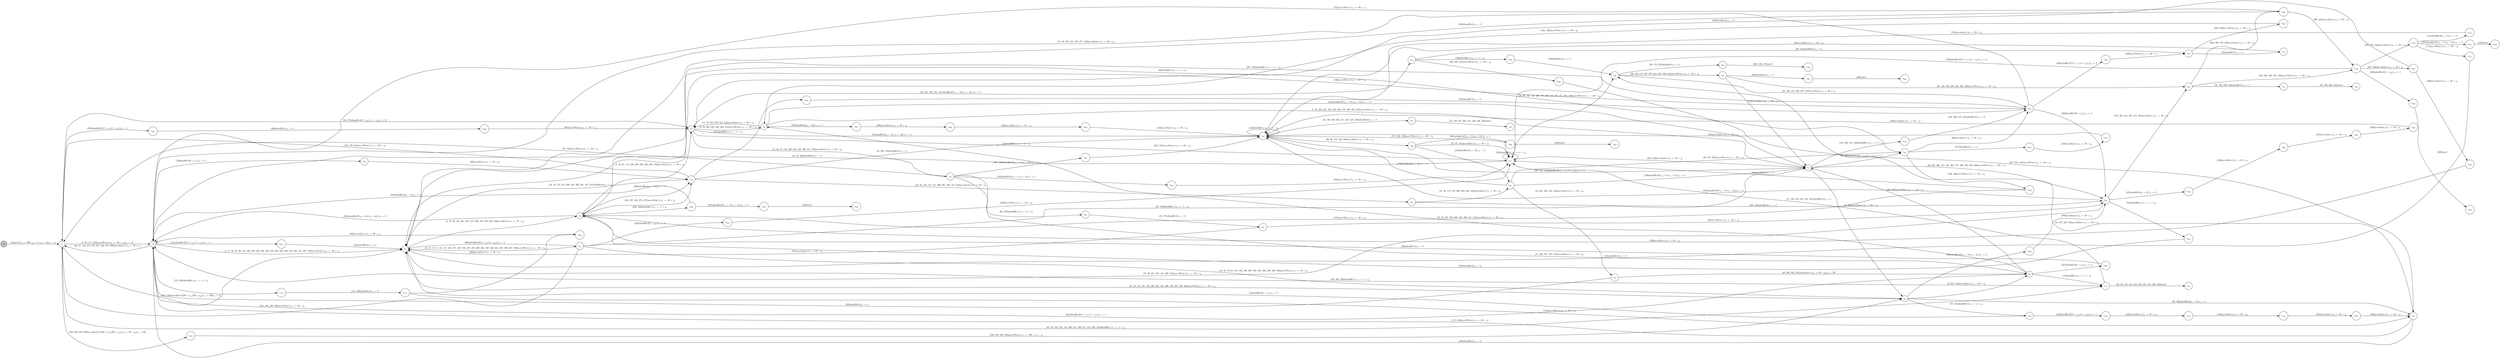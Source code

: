 digraph EFSM{
  graph [rankdir="LR", fontname="Latin Modern Math"];
  node [color="black", fillcolor="white", shape="circle", style="filled", fontname="Latin Modern Math"];
  edge [fontname="Latin Modern Math"];

  s0[fillcolor="gray", label=<s<sub>0</sub>>];
  s1[label=<s<sub>1</sub>>];
  s2[label=<s<sub>2</sub>>];
  s3[label=<s<sub>3</sub>>];
  s4[label=<s<sub>4</sub>>];
  s5[label=<s<sub>5</sub>>];
  s6[label=<s<sub>6</sub>>];
  s7[label=<s<sub>7</sub>>];
  s8[label=<s<sub>8</sub>>];
  s9[label=<s<sub>9</sub>>];
  s12[label=<s<sub>12</sub>>];
  s14[label=<s<sub>14</sub>>];
  s15[label=<s<sub>15</sub>>];
  s18[label=<s<sub>18</sub>>];
  s24[label=<s<sub>24</sub>>];
  s25[label=<s<sub>25</sub>>];
  s26[label=<s<sub>26</sub>>];
  s28[label=<s<sub>28</sub>>];
  s29[label=<s<sub>29</sub>>];
  s30[label=<s<sub>30</sub>>];
  s31[label=<s<sub>31</sub>>];
  s32[label=<s<sub>32</sub>>];
  s36[label=<s<sub>36</sub>>];
  s38[label=<s<sub>38</sub>>];
  s40[label=<s<sub>40</sub>>];
  s41[label=<s<sub>41</sub>>];
  s42[label=<s<sub>42</sub>>];
  s47[label=<s<sub>47</sub>>];
  s52[label=<s<sub>52</sub>>];
  s53[label=<s<sub>53</sub>>];
  s60[label=<s<sub>60</sub>>];
  s64[label=<s<sub>64</sub>>];
  s66[label=<s<sub>66</sub>>];
  s67[label=<s<sub>67</sub>>];
  s73[label=<s<sub>73</sub>>];
  s83[label=<s<sub>83</sub>>];
  s92[label=<s<sub>92</sub>>];
  s93[label=<s<sub>93</sub>>];
  s94[label=<s<sub>94</sub>>];
  s99[label=<s<sub>99</sub>>];
  s100[label=<s<sub>100</sub>>];
  s102[label=<s<sub>102</sub>>];
  s103[label=<s<sub>103</sub>>];
  s104[label=<s<sub>104</sub>>];
  s105[label=<s<sub>105</sub>>];
  s112[label=<s<sub>112</sub>>];
  s113[label=<s<sub>113</sub>>];
  s134[label=<s<sub>134</sub>>];
  s149[label=<s<sub>149</sub>>];
  s150[label=<s<sub>150</sub>>];
  s151[label=<s<sub>151</sub>>];
  s156[label=<s<sub>156</sub>>];
  s164[label=<s<sub>164</sub>>];
  s171[label=<s<sub>171</sub>>];
  s182[label=<s<sub>182</sub>>];
  s189[label=<s<sub>189</sub>>];
  s200[label=<s<sub>200</sub>>];
  s204[label=<s<sub>204</sub>>];
  s211[label=<s<sub>211</sub>>];
  s217[label=<s<sub>217</sub>>];
  s218[label=<s<sub>218</sub>>];
  s226[label=<s<sub>226</sub>>];
  s234[label=<s<sub>234</sub>>];
  s247[label=<s<sub>247</sub>>];
  s248[label=<s<sub>248</sub>>];
  s275[label=<s<sub>275</sub>>];
  s327[label=<s<sub>327</sub>>];
  s331[label=<s<sub>331</sub>>];
  s338[label=<s<sub>338</sub>>];
  s339[label=<s<sub>339</sub>>];
  s368[label=<s<sub>368</sub>>];
  s387[label=<s<sub>387</sub>>];
  s388[label=<s<sub>388</sub>>];
  s407[label=<s<sub>407</sub>>];
  s408[label=<s<sub>408</sub>>];
  s409[label=<s<sub>409</sub>>];
  s428[label=<s<sub>428</sub>>];
  s430[label=<s<sub>430</sub>>];
  s435[label=<s<sub>435</sub>>];
  s436[label=<s<sub>436</sub>>];
  s437[label=<s<sub>437</sub>>];
  s438[label=<s<sub>438</sub>>];
  s457[label=<s<sub>457</sub>>];
  s458[label=<s<sub>458</sub>>];
  s459[label=<s<sub>459</sub>>];
  s460[label=<s<sub>460</sub>>];
  s489[label=<s<sub>489</sub>>];
  s524[label=<s<sub>524</sub>>];
  s527[label=<s<sub>527</sub>>];
  s528[label=<s<sub>528</sub>>];
  s539[label=<s<sub>539</sub>>];
  s540[label=<s<sub>540</sub>>];

  s0->s1[label=<<i> [1]start:2/o<sub>1</sub> := 200, o<sub>2</sub> := 3, o<sub>3</sub> := 0&#91;r<sub>3</sub> := 1&#93;</i>>];
  s7->s8[label=<<i> [8, 485]moveEast:1/o<sub>1</sub> := 50 + i<sub>0</sub></i>>];
  s9->s14[label=<<i> [14]shieldHit:1/o<sub>1</sub> := -1 + i<sub>0</sub></i>>];
  s14->s15[label=<<i> [15, 130, 145, 242, 312, 321]alienHit:0/o<sub>1</sub> := 1</i>>];
  s1->s5[label=<<i> [33, 375]alienHit:0&#91;3 &gt; r<sub>3</sub>&#93;/o<sub>1</sub> := r<sub>3</sub>&#91;r<sub>3</sub> := 2&#93;</i>>];
  s2->s38[label=<<i> [38]alienHit:0&#91;3 &gt; r<sub>3</sub>&#93;/o<sub>1</sub> := 2</i>>];
  s38->s24[label=<<i> [39]moveEast:1/o<sub>1</sub> := 50 + i<sub>0</sub></i>>];
  s24->s40[label=<<i> [40, 45, 159, 174, 214, 299, 361, 402, 418, 452]moveEast:1/o<sub>1</sub> := 50 + i<sub>0</sub></i>>];
  s40->s41[label=<<i> [41, 46, 175, 215, 300, 362, 403, 419]moveEast:1/o<sub>1</sub> := 50 + i<sub>0</sub></i>>];
  s42->s3[label=<<i> [43]shieldHit:1/o<sub>1</sub> := -1 + i<sub>0</sub></i>>];
  s47->s9[label=<<i> [48, 364, 405, 421]moveEast:1/o<sub>1</sub> := 50 + i<sub>0</sub>&#91;r<sub>3</sub> := 50&#93;</i>>];
  s9->s6[label=<<i> [10, 49, 223, 378, 406, 422, 498, 511, 515]moveEast:1/o<sub>1</sub> := 50 + i<sub>0</sub></i>>];
  s5->s25[label=<<i> [51]alienHit:0&#91;r<sub>3</sub> &gt; 44, r<sub>3</sub> &gt; 44&#93;/o<sub>1</sub> := 4</i>>];
  s5->s15[label=<<i> [54]shieldHit:1/o<sub>1</sub> := -1 + i<sub>0</sub></i>>];
  s15->s2[label=<<i> [16, 55, 323]alienHit:0/o<sub>1</sub> := 2</i>>];
  s18->s7[label=<<i> [58, 196]shieldHit:1/o<sub>1</sub> := -1 + i<sub>0</sub></i>>];
  s7->s42[label=<<i> [59, 382]alienHit:0&#91;3 &gt; r<sub>3</sub>, 3 &gt; r<sub>3</sub>&#93;/o<sub>1</sub> := 3</i>>];
  s42->s60[label=<<i> [60]moveEast:1/o<sub>1</sub> := 50 + i<sub>0</sub></i>>];
  s12->s66[label=<<i> [66, 270]shieldHit:1/o<sub>1</sub> := -1 + i<sub>0</sub></i>>];
  s66->s67[label=<<i> [67, 271]alienHit:0/o<sub>1</sub> := 2</i>>];
  s67->s36[label=<<i> [68]moveWest:1/o<sub>1</sub> := -50 + i<sub>0</sub></i>>];
  s8->s73[label=<<i> [73, 101]shieldHit:1/o<sub>1</sub> := -1 + i<sub>0</sub></i>>];
  s73->s3[label=<<i> [74]alienHit:0&#91;3 &gt; r<sub>3</sub>&#93;/o<sub>1</sub> := 3</i>>];
  s12->s1[label=<<i> [78, 143]moveWest:1/o<sub>1</sub> := -50 + i<sub>0</sub></i>>];
  s8->s83[label=<<i> [83, 392]alienHit:0&#91;r<sub>3</sub> &gt; 3&#93;/o<sub>1</sub> := 1</i>>];
  s92->s93[label=<<i> [93, 518]alienHit:0/o<sub>1</sub> := 3</i>>];
  s93->s94[label=<<i> [94]alienHit:0/o<sub>1</sub> := 4</i>>];
  s94->s25[label=<<i> [95]moveEast:1/o<sub>1</sub> := 50 + i<sub>0</sub></i>>];
  s26->s15[label=<<i> [27, 97, 441]moveEast:1/o<sub>1</sub> := 50 + i<sub>0</sub></i>>];
  s73->s102[label=<<i> [102]alienHit:0&#91;!(3 &gt; r<sub>3</sub>&or;3 &gt; r<sub>3</sub>)&#93;/o<sub>1</sub> := 1</i>>];
  s102->s103[label=<<i> [103]moveEast:1/o<sub>1</sub> := 50 + i<sub>0</sub></i>>];
  s103->s104[label=<<i> [104]moveEast:1/o<sub>1</sub> := 50 + i<sub>0</sub></i>>];
  s104->s105[label=<<i> [105]moveEast:1/o<sub>1</sub> := 50 + i<sub>0</sub></i>>];
  s105->s83[label=<<i> [106]moveEast:1/o<sub>1</sub> := 50 + i<sub>0</sub></i>>];
  s83->s28[label=<<i> [84, 107, 228, 254]moveEast:1/o<sub>1</sub> := 50 + i<sub>0</sub></i>>];
  s1->s2[label=<<i> [2, 88, 111, 347]moveWest:1/o<sub>1</sub> := -50 + i<sub>0</sub>&#91;r<sub>3</sub> := 5&#93;</i>>];
  s2->s112[label=<<i> [112, 202]shieldHit:1/o<sub>1</sub> := -1 + i<sub>0</sub></i>>];
  s112->s113[label=<<i> [113, 203]alienHit:0/o<sub>1</sub> := 2</i>>];
  s113->s83[label=<<i> [114]moveWest:1/o<sub>1</sub> := -50 + i<sub>0</sub></i>>];
  s83->s2[label=<<i> [115, 449]moveWest:1/o<sub>1</sub> := -50 + i<sub>0</sub></i>>];
  s1->s3[label=<<i> [124, 128]moveEast:1&#91;250 &gt; i<sub>0</sub>, 250 &gt; i<sub>0</sub>&#93;/o<sub>1</sub> := 250&#91;r<sub>3</sub> := 4&#93;</i>>];
  s29->s7[label=<<i> [133]moveEast:1/o<sub>1</sub> := 50 + i<sub>0</sub></i>>];
  s60->s4[label=<<i> [136]moveWest:1/o<sub>1</sub> := -50 + i<sub>0</sub></i>>];
  s4->s24[label=<<i> [126, 137, 158, 274, 477]moveWest:1/o<sub>1</sub> := -50 + i<sub>0</sub></i>>];
  s150->s151[label=<<i> [151]alienHit:0&#91;r<sub>3</sub> &gt; 3&#93;/o<sub>1</sub> := 2</i>>];
  s151->s25[label=<<i> [152]moveEast:1/o<sub>1</sub> := 50 + i<sub>0</sub></i>>];
  s26->s41[label=<<i> [154]alienHit:0&#91;r<sub>3</sub> &gt; 3&#93;/o<sub>1</sub> := 3</i>>];
  s42->s156[label=<<i> [156, 383]moveWest:1/o<sub>1</sub> := -50 + i<sub>0</sub></i>>];
  s156->s4[label=<<i> [157]moveWest:1/o<sub>1</sub> := -50 + i<sub>0</sub></i>>];
  s40->s36[label=<<i> [160, 453]alienHit:0/o<sub>1</sub> := 4</i>>];
  s12->s164[label=<<i> [164]alienHit:0&#91;r<sub>3</sub> &gt; 3, r<sub>3</sub> &gt; 3&#93;/o<sub>1</sub> := 1</i>>];
  s164->s15[label=<<i> [165]moveWest:1/o<sub>1</sub> := -50 + i<sub>0</sub></i>>];
  s30->s149[label=<<i> [149, 169, 246, 337, 455]moveWest:1/o<sub>1</sub> := -50 + i<sub>0</sub></i>>];
  s150->s171[label=<<i> [171]moveWest:1/o<sub>1</sub> := -50 + i<sub>0</sub></i>>];
  s171->s3[label=<<i> [172]alienHit:0/o<sub>1</sub> := 2</i>>];
  s41->s25[label=<<i> [176]alienHit:0&#91;r<sub>3</sub> &gt; 3&#93;/o<sub>1</sub> := 4</i>>];
  s28->s99[label=<<i> [99, 179, 372]alienHit:0/o<sub>1</sub> := 5</i>>];
  s99->s100[label=<<i> [100, 180, 373]win:0</i>>];
  s92->s182[label=<<i> [182]shieldHit:1/o<sub>1</sub> := -1 + i<sub>0</sub></i>>];
  s182->s28[label=<<i> [183]alienHit:0/o<sub>1</sub> := 3</i>>];
  s28->s60[label=<<i> [85, 108, 184, 229, 255, 427]moveEast:1/o<sub>1</sub> := 50 + i<sub>0</sub></i>>];
  s4->s200[label=<<i> [200, 526]shieldHit:1/o<sub>1</sub> := -1 + i<sub>0</sub></i>>];
  s200->s2[label=<<i> [201]alienHit:0&#91;r<sub>3</sub> &gt; 3&#93;/o<sub>1</sub> := 1</i>>];
  s113->s204[label=<<i> [204]moveEast:1/o<sub>1</sub> := 50 + i<sub>0</sub></i>>];
  s204->s2[label=<<i> [205]moveEast:1/o<sub>1</sub> := 50 + i<sub>0</sub></i>>];
  s18->s1[label=<<i> [121, 188, 208, 308]moveEast:1/o<sub>1</sub> := 50 + i<sub>0</sub></i>>];
  s2->s211[label=<<i> [211]alienHit:0&#91;!(3 &gt; r<sub>3</sub>&or;3 &gt; r<sub>3</sub>)&#93;/o<sub>1</sub> := 1</i>>];
  s211->s3[label=<<i> [212]alienHit:0/o<sub>1</sub> := 2</i>>];
  s3->s24[label=<<i> [24, 44, 173, 213, 298, 343, 360, 401, 417, 451]alienHit:0/o<sub>1</sub> := 3</i>>];
  s41->s42[label=<<i> [42, 155, 216]moveWest:1/o<sub>1</sub> := -50 + i<sub>0</sub></i>>];
  s42->s217[label=<<i> [217]alienHit:0/o<sub>1</sub> := 4</i>>];
  s217->s218[label=<<i> [218]moveEast:1/o<sub>1</sub> := 50 + i<sub>0</sub></i>>];
  s218->s25[label=<<i> [219]moveEast:1/o<sub>1</sub> := 50 + i<sub>0</sub></i>>];
  s60->s36[label=<<i> [230]alienHit:0&#91;3 &gt; r<sub>3</sub>&#93;/o<sub>1</sub> := 3</i>>];
  s18->s234[label=<<i> [234]alienHit:0&#91;3 &gt; r<sub>3</sub>&#93;/o<sub>1</sub> := 4</i>>];
  s234->s15[label=<<i> [235]moveWest:1/o<sub>1</sub> := -50 + i<sub>0</sub></i>>];
  s30->s31[label=<<i> [31, 162, 239, 483]alienHit:0/o<sub>1</sub> := 5</i>>];
  s31->s32[label=<<i> [32, 163, 240, 484]win:0</i>>];
  s149->s247[label=<<i> [247, 468]moveEast:1/o<sub>1</sub> := 50 + i<sub>0</sub></i>>];
  s247->s248[label=<<i> [248]moveEast:1/o<sub>1</sub> := 50 + i<sub>0</sub></i>>];
  s248->s4[label=<<i> [249]moveEast:1/o<sub>1</sub> := 50 + i<sub>0</sub></i>>];
  s4->s5[label=<<i> [5, 76, 91, 141, 250, 268, 283, 329, 495, 534]moveEast:1/o<sub>1</sub> := 50 + i<sub>0</sub></i>>];
  s4->s24[label=<<i> [262]alienHit:0&#91;r<sub>3</sub> &gt; 44&#93;/o<sub>1</sub> := 3</i>>];
  s18->s3[label=<<i> [266]alienHit:0&#91;!(3 &gt; r<sub>3</sub>&or;3 &gt; r<sub>3</sub>)&#93;/o<sub>1</sub> := 1</i>>];
  s67->s3[label=<<i> [272]moveEast:1/o<sub>1</sub> := 50 + i<sub>0</sub></i>>];
  s3->s4[label=<<i> [4, 75, 90, 125, 261, 267, 273, 282, 357, 476, 494, 533]moveEast:1/o<sub>1</sub> := 50 + i<sub>0</sub></i>>];
  s24->s275[label=<<i> [275]shieldHit:1/o<sub>1</sub> := -1 + i<sub>0</sub></i>>];
  s275->s60[label=<<i> [276]alienHit:0/o<sub>1</sub> := 3</i>>];
  s1->s189[label=<<i> [189, 258, 279, 390]moveEast:1&#91;!(250 &gt; i<sub>0</sub>&or;250 &gt; i<sub>0</sub>)&#93;/o<sub>1</sub> := 50 + i<sub>0</sub>&#91;r<sub>3</sub> := 50&#93;</i>>];
  s189->s8[label=<<i> [190, 259, 280, 391]moveWest:1/o<sub>1</sub> := -100 + r<sub>3</sub> + i<sub>0</sub></i>>];
  s9->s7[label=<<i> [294, 365]moveWest:1/o<sub>1</sub> := -50 + i<sub>0</sub></i>>];
  s60->s3[label=<<i> [297, 342]shieldHit:1/o<sub>1</sub> := -1 + i<sub>0</sub></i>>];
  s47->s2[label=<<i> [302]alienHit:0/o<sub>1</sub> := 4</i>>];
  s15->s7[label=<<i> [313, 442]moveEast:1/o<sub>1</sub> := 50 + i<sub>0</sub></i>>];
  s60->s2[label=<<i> [61, 86, 109, 185, 256, 277, 316]moveEast:1/o<sub>1</sub> := 50 + i<sub>0</sub></i>>];
  s2->s1[label=<<i> [62, 87, 110, 257, 278, 317, 324, 374, 389]moveEast:1/o<sub>1</sub> := 50 + i<sub>0</sub></i>>];
  s3->s14[label=<<i> [129, 292, 320]shieldHit:1/o<sub>1</sub> := -1 + i<sub>0</sub></i>>];
  s15->s15[label=<<i> [322]shieldHit:1/o<sub>1</sub> := -1 + i<sub>0</sub></i>>];
  s1->s14[label=<<i> [63, 79, 122, 139, 144, 209, 241, 309, 311, 318, 325, 345]shieldHit:1/o<sub>1</sub> := -1 + i<sub>0</sub></i>>];
  s14->s64[label=<<i> [64, 80, 123, 140, 210, 293, 310, 319, 326, 346]lose:0</i>>];
  s9->s327[label=<<i> [327]alienHit:0&#91;3 &gt; r<sub>3</sub>&#93;/o<sub>1</sub> := 2</i>>];
  s327->s4[label=<<i> [328]alienHit:0/o<sub>1</sub> := 3</i>>];
  s12->s331[label=<<i> [331, 536]alienHit:0&#91;!(r<sub>3</sub> &gt; 3&or;r<sub>3</sub> &gt; 3)&#93;/o<sub>1</sub> := 4</i>>];
  s331->s25[label=<<i> [332, 537]moveWest:1/o<sub>1</sub> := -50 + i<sub>0</sub></i>>];
  s29->s30[label=<<i> [30, 148, 168, 238, 245, 336, 482]moveWest:1/o<sub>1</sub> := -50 + i<sub>0</sub></i>>];
  s149->s338[label=<<i> [338]alienHit:0&#91;3 &gt; r<sub>3</sub>&#93;/o<sub>1</sub> := 5</i>>];
  s338->s339[label=<<i> [339]win:0</i>>];
  s7->s134[label=<<i> [134, 295, 314, 340]shieldHit:1/o<sub>1</sub> := -1 + i<sub>0</sub></i>>];
  s134->s60[label=<<i> [135, 296, 315, 341]alienHit:0/o<sub>1</sub> := 2</i>>];
  s24->s1[label=<<i> [127, 138, 344]moveWest:1/o<sub>1</sub> := -50 + i<sub>0</sub></i>>];
  s8->s9[label=<<i> [9, 351, 510]moveEast:1/o<sub>1</sub> := 50 + i<sub>0</sub></i>>];
  s9->s2[label=<<i> [352]alienHit:0&#91;!(3 &gt; r<sub>3</sub>&or;3 &gt; r<sub>3</sub>)&#93;/o<sub>1</sub> := 1</i>>];
  s4->s2[label=<<i> [358]alienHit:0&#91;!(r<sub>3</sub> &gt; 44&or;r<sub>3</sub> &gt; 44)&#93;/o<sub>1</sub> := 2</i>>];
  s368->s149[label=<<i> [369, 467]moveEast:1/o<sub>1</sub> := 50 + i<sub>0</sub></i>>];
  s149->s15[label=<<i> [370]alienHit:0&#91;!(3 &gt; r<sub>3</sub>&or;3 &gt; r<sub>3</sub>)&#93;/o<sub>1</sub> := 4</i>>];
  s156->s15[label=<<i> [384]alienHit:0/o<sub>1</sub> := 4</i>>];
  s15->s28[label=<<i> [28, 98, 131, 146, 166, 178, 236, 243, 334, 371, 385, 480]moveWest:1/o<sub>1</sub> := -50 + i<sub>0</sub></i>>];
  s28->s29[label=<<i> [29, 132, 147, 167, 237, 244, 335, 386, 481]moveWest:1/o<sub>1</sub> := -50 + i<sub>0</sub></i>>];
  s29->s387[label=<<i> [387]alienHit:0/o<sub>1</sub> := 5</i>>];
  s387->s388[label=<<i> [388]win:0</i>>];
  s83->s2[label=<<i> [393]alienHit:0/o<sub>1</sub> := 2</i>>];
  s8->s3[label=<<i> [20, 23, 119, 191, 194, 260, 281, 291, 306, 356, 397, 400, 486]moveWest:1/o<sub>1</sub> := -50 + i<sub>0</sub></i>>];
  s3->s18[label=<<i> [18, 21, 57, 71, 81, 117, 120, 187, 192, 195, 207, 233, 289, 304, 307, 349, 354, 395, 398, 487, 508]moveWest:1/o<sub>1</sub> := -50 + i<sub>0</sub></i>>];
  s18->s8[label=<<i> [19, 22, 72, 82, 118, 193, 290, 305, 350, 355, 396, 399, 488, 509]moveWest:1/o<sub>1</sub> := -50 + i<sub>0</sub></i>>];
  s6->s407[label=<<i> [407]alienHit:0&#91;r<sub>3</sub> &gt; 44&#93;/o<sub>1</sub> := 4</i>>];
  s407->s408[label=<<i> [408]moveEast:1/o<sub>1</sub> := 50 + i<sub>0</sub></i>>];
  s408->s409[label=<<i> [409]moveEast:1/o<sub>1</sub> := 50 + i<sub>0</sub></i>>];
  s409->s25[label=<<i> [410]moveEast:1/o<sub>1</sub> := 50 + i<sub>0</sub></i>>];
  s6->s7[label=<<i> [413]alienHit:0&#91;!(r<sub>3</sub> &gt; 44&or;r<sub>3</sub> &gt; 44)&#93;/o<sub>1</sub> := 2</i>>];
  s7->s36[label=<<i> [36, 286, 366, 414, 434, 464, 471, 500, 505, 523, 530]moveWest:1/o<sub>1</sub> := -50 + i<sub>0</sub></i>>];
  s41->s47[label=<<i> [47, 301, 363, 404, 420]moveEast:1/o<sub>1</sub> := 50 + i<sub>0</sub></i>>];
  s7->s25[label=<<i> [197, 424, 443]alienHit:0&#91;!(3 &gt; r<sub>3</sub>&or;3 &gt; r<sub>3</sub>)&#93;/o<sub>1</sub> := 4</i>>];
  s60->s428[label=<<i> [428]alienHit:0&#91;!(3 &gt; r<sub>3</sub>&or;3 &gt; r<sub>3</sub>)&#93;/o<sub>1</sub> := 2</i>>];
  s428->s93[label=<<i> [429]moveWest:1/o<sub>1</sub> := -50 + i<sub>0</sub></i>>];
  s93->s430[label=<<i> [430, 519]moveWest:1/o<sub>1</sub> := -50 + i<sub>0</sub></i>>];
  s430->s5[label=<<i> [431, 520]moveWest:1/o<sub>1</sub> := -50 + i<sub>0</sub></i>>];
  s36->s435[label=<<i> [435]alienHit:0&#91;r<sub>3</sub> &gt; 3&#93;/o<sub>1</sub> := 3</i>>];
  s435->s436[label=<<i> [436]moveEast:1/o<sub>1</sub> := 50 + i<sub>0</sub></i>>];
  s436->s437[label=<<i> [437]moveEast:1/o<sub>1</sub> := 50 + i<sub>0</sub></i>>];
  s437->s438[label=<<i> [438]moveEast:1/o<sub>1</sub> := 50 + i<sub>0</sub></i>>];
  s438->s25[label=<<i> [439]moveEast:1/o<sub>1</sub> := 50 + i<sub>0</sub></i>>];
  s25->s25[label=<<i> [444]shieldHit:1/o<sub>1</sub> := -1 + i<sub>0</sub></i>>];
  s25->s52[label=<<i> [52, 198, 220, 264, 411, 425, 445, 502]alienHit:0/o<sub>1</sub> := 5</i>>];
  s52->s53[label=<<i> [53, 199, 221, 265, 412, 426, 446, 503]win:0</i>>];
  s92->s226[label=<<i> [226, 252, 447]moveWest:1/o<sub>1</sub> := -50 + i<sub>0</sub></i>>];
  s226->s83[label=<<i> [227, 253, 448]moveWest:1/o<sub>1</sub> := -50 + i<sub>0</sub></i>>];
  s149->s150[label=<<i> [150, 170, 456]moveWest:1/o<sub>1</sub> := -50 + i<sub>0</sub></i>>];
  s150->s457[label=<<i> [457]alienHit:0&#91;!(r<sub>3</sub> &gt; 3&or;r<sub>3</sub> &gt; 3)&#93;/o<sub>1</sub> := 5</i>>];
  s457->s458[label=<<i> [458]win:0</i>>];
  s1->s459[label=<<i> [459]alienHit:0&#91;!(3 &gt; r<sub>3</sub>&or;3 &gt; r<sub>3</sub>)&#93;/o<sub>1</sub> := 1</i>>];
  s459->s460[label=<<i> [460]alienHit:0/o<sub>1</sub> := 2</i>>];
  s460->s5[label=<<i> [461]moveWest:1/o<sub>1</sub> := -50 + i<sub>0</sub></i>>];
  s5->s6[label=<<i> [6, 34, 284, 380, 432, 462, 521]moveWest:1/o<sub>1</sub> := -50 + i<sub>0</sub></i>>];
  s247->s6[label=<<i> [469]alienHit:0/o<sub>1</sub> := 3</i>>];
  s36->s30[label=<<i> [161, 367, 454, 465, 472, 491]moveEast:1/o<sub>1</sub> := 50 + i<sub>0</sub></i>>];
  s30->s368[label=<<i> [368, 466, 473, 492]moveEast:1/o<sub>1</sub> := 50 + i<sub>0</sub></i>>];
  s368->s2[label=<<i> [474]moveWest:1/o<sub>1</sub> := -50 + i<sub>0</sub></i>>];
  s2->s3[label=<<i> [3, 17, 56, 70, 89, 116, 186, 206, 232, 288, 303, 348, 353, 359, 394, 416, 450, 475, 507, 532]moveWest:1/o<sub>1</sub> := -50 + i<sub>0</sub></i>>];
  s24->s25[label=<<i> [25, 263, 478]alienHit:0/o<sub>1</sub> := 4</i>>];
  s25->s15[label=<<i> [177, 333, 479]moveWest:1/o<sub>1</sub> := -50 + i<sub>0</sub></i>>];
  s8->s489[label=<<i> [489]alienHit:0&#91;!(r<sub>3</sub> &gt; 3&or;r<sub>3</sub> &gt; 3)&#93;/o<sub>1</sub> := 2</i>>];
  s489->s36[label=<<i> [490]moveEast:1/o<sub>1</sub> := 50 + i<sub>0</sub></i>>];
  s368->s3[label=<<i> [493]alienHit:0/o<sub>1</sub> := 3</i>>];
  s5->s12[label=<<i> [12, 65, 77, 142, 269, 330, 376, 496, 513, 535]moveEast:1/o<sub>1</sub> := 50 + i<sub>0</sub></i>>];
  s36->s25[label=<<i> [501]alienHit:0&#91;!(r<sub>3</sub> &gt; 3&or;r<sub>3</sub> &gt; 3)&#93;/o<sub>1</sub> := 4</i>>];
  s12->s9[label=<<i> [13, 222, 377, 497, 514]moveEast:1/o<sub>1</sub> := 50 + i<sub>0</sub></i>>];
  s6->s5[label=<<i> [11, 50, 224, 379, 512, 516]moveEast:1/o<sub>1</sub> := 50 + i<sub>0</sub></i>>];
  s5->s92[label=<<i> [92, 181, 225, 251, 517]alienHit:0&#91;!(r<sub>3</sub> &gt; 44&or;r<sub>3</sub> &gt; 44)&#93;/o<sub>1</sub> := 2</i>>];
  s6->s7[label=<<i> [7, 35, 285, 381, 423, 433, 463, 470, 499, 504, 522]moveWest:1/o<sub>1</sub> := -50 + i<sub>0</sub></i>>];
  s36->s524[label=<<i> [524]shieldHit:1/o<sub>1</sub> := -1 + i<sub>0</sub></i>>];
  s524->s4[label=<<i> [525]alienHit:0/o<sub>1</sub> := 4</i>>];
  s200->s527[label=<<i> [527]alienHit:0&#91;!(r<sub>3</sub> &gt; 3&or;r<sub>3</sub> &gt; 3)&#93;/o<sub>1</sub> := 5</i>>];
  s527->s528[label=<<i> [528]win:0</i>>];
  s41->s7[label=<<i> [529]alienHit:0&#91;!(r<sub>3</sub> &gt; 3&or;r<sub>3</sub> &gt; 3)&#93;/o<sub>1</sub> := 3</i>>];
  s36->s2[label=<<i> [37, 69, 231, 287, 415, 506, 531]moveWest:1/o<sub>1</sub> := -50 + i<sub>0</sub></i>>];
  s25->s26[label=<<i> [26, 96, 153, 440, 538]moveEast:1/o<sub>1</sub> := 50 + i<sub>0</sub></i>>];
  s26->s539[label=<<i> [539]alienHit:0&#91;!(r<sub>3</sub> &gt; 3&or;r<sub>3</sub> &gt; 3)&#93;/o<sub>1</sub> := 5</i>>];
  s539->s540[label=<<i> [540]win:0</i>>];
}
